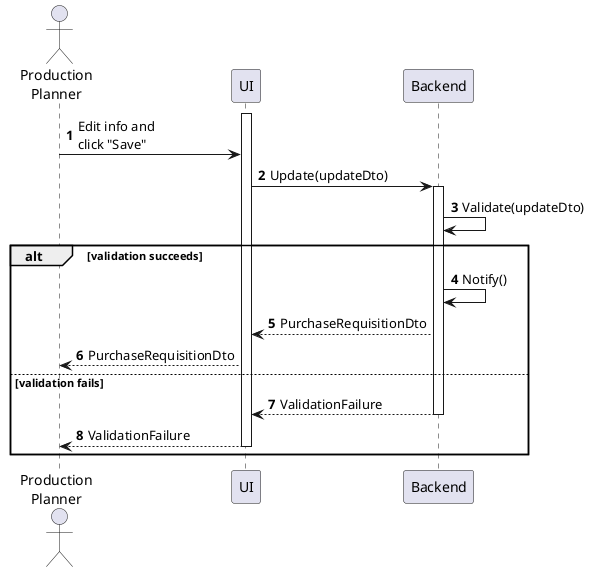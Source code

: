 @startuml purchase-requisition-update
autonumber

actor "Production\nPlanner" as a
participant UI as f
participant Backend as b

activate f
a -> f : Edit info and\nclick "Save"
f -> b : Update(updateDto)
activate b
b -> b : Validate(updateDto)

alt validation succeeds
    b -> b : Notify()
    b --> f : PurchaseRequisitionDto
    f --> a : PurchaseRequisitionDto
else validation fails
    return ValidationFailure
    f --> a : ValidationFailure
    deactivate f
end
@enduml